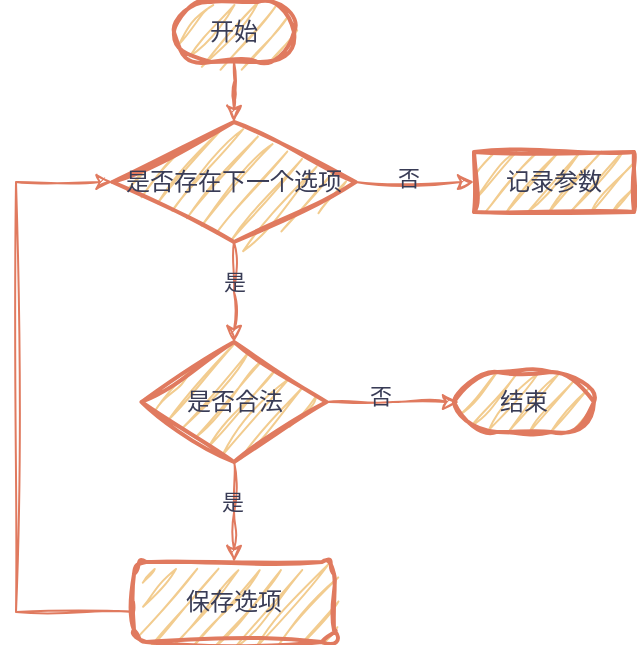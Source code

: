 <mxfile version="21.8.0" type="github">
  <diagram name="第 1 页" id="CIZObxfwiu4nC39L3cNf">
    <mxGraphModel dx="1502" dy="673" grid="1" gridSize="10" guides="1" tooltips="1" connect="1" arrows="1" fold="1" page="1" pageScale="1" pageWidth="827" pageHeight="1169" math="0" shadow="0">
      <root>
        <mxCell id="0" />
        <mxCell id="1" parent="0" />
        <mxCell id="7n34La2IfHk0FEFPZ-w6-3" value="" style="edgeStyle=orthogonalEdgeStyle;rounded=0;orthogonalLoop=1;jettySize=auto;html=1;labelBackgroundColor=none;strokeColor=#E07A5F;fontColor=default;sketch=1;curveFitting=1;jiggle=2;" parent="1" source="7n34La2IfHk0FEFPZ-w6-1" target="7n34La2IfHk0FEFPZ-w6-2" edge="1">
          <mxGeometry relative="1" as="geometry" />
        </mxCell>
        <mxCell id="7n34La2IfHk0FEFPZ-w6-1" value="开始" style="strokeWidth=2;html=1;shape=mxgraph.flowchart.terminator;whiteSpace=wrap;labelBackgroundColor=none;fillColor=#F2CC8F;strokeColor=#E07A5F;fontColor=#393C56;sketch=1;curveFitting=1;jiggle=2;" parent="1" vertex="1">
          <mxGeometry x="330" y="40" width="60" height="30" as="geometry" />
        </mxCell>
        <mxCell id="7n34La2IfHk0FEFPZ-w6-5" value="" style="edgeStyle=orthogonalEdgeStyle;rounded=0;orthogonalLoop=1;jettySize=auto;html=1;labelBackgroundColor=none;strokeColor=#E07A5F;fontColor=default;sketch=1;curveFitting=1;jiggle=2;" parent="1" source="7n34La2IfHk0FEFPZ-w6-2" target="7n34La2IfHk0FEFPZ-w6-4" edge="1">
          <mxGeometry relative="1" as="geometry" />
        </mxCell>
        <mxCell id="7n34La2IfHk0FEFPZ-w6-8" value="是" style="edgeLabel;html=1;align=center;verticalAlign=middle;resizable=0;points=[];labelBackgroundColor=none;fontColor=#393C56;sketch=1;curveFitting=1;jiggle=2;" parent="7n34La2IfHk0FEFPZ-w6-5" vertex="1" connectable="0">
          <mxGeometry x="-0.66" y="-2" relative="1" as="geometry">
            <mxPoint x="2" y="11" as="offset" />
          </mxGeometry>
        </mxCell>
        <mxCell id="7n34La2IfHk0FEFPZ-w6-7" value="" style="edgeStyle=orthogonalEdgeStyle;rounded=0;orthogonalLoop=1;jettySize=auto;html=1;labelBackgroundColor=none;strokeColor=#E07A5F;fontColor=default;sketch=1;curveFitting=1;jiggle=2;" parent="1" source="7n34La2IfHk0FEFPZ-w6-2" target="7n34La2IfHk0FEFPZ-w6-6" edge="1">
          <mxGeometry relative="1" as="geometry" />
        </mxCell>
        <mxCell id="7n34La2IfHk0FEFPZ-w6-9" value="否" style="edgeLabel;html=1;align=center;verticalAlign=middle;resizable=0;points=[];labelBackgroundColor=none;fontColor=#393C56;sketch=1;curveFitting=1;jiggle=2;" parent="7n34La2IfHk0FEFPZ-w6-7" vertex="1" connectable="0">
          <mxGeometry x="-0.122" y="2" relative="1" as="geometry">
            <mxPoint as="offset" />
          </mxGeometry>
        </mxCell>
        <mxCell id="7n34La2IfHk0FEFPZ-w6-2" value="是否存在下一个选项" style="rhombus;whiteSpace=wrap;html=1;strokeWidth=2;labelBackgroundColor=none;fillColor=#F2CC8F;strokeColor=#E07A5F;fontColor=#393C56;sketch=1;curveFitting=1;jiggle=2;" parent="1" vertex="1">
          <mxGeometry x="299.22" y="100" width="121.56" height="60" as="geometry" />
        </mxCell>
        <mxCell id="7n34La2IfHk0FEFPZ-w6-11" value="" style="edgeStyle=orthogonalEdgeStyle;rounded=0;orthogonalLoop=1;jettySize=auto;html=1;labelBackgroundColor=none;strokeColor=#E07A5F;fontColor=default;sketch=1;curveFitting=1;jiggle=2;" parent="1" source="7n34La2IfHk0FEFPZ-w6-4" target="7n34La2IfHk0FEFPZ-w6-10" edge="1">
          <mxGeometry relative="1" as="geometry" />
        </mxCell>
        <mxCell id="7n34La2IfHk0FEFPZ-w6-12" value="是" style="edgeLabel;html=1;align=center;verticalAlign=middle;resizable=0;points=[];labelBackgroundColor=none;fontColor=#393C56;sketch=1;curveFitting=1;jiggle=2;" parent="7n34La2IfHk0FEFPZ-w6-11" vertex="1" connectable="0">
          <mxGeometry x="-0.192" y="-1" relative="1" as="geometry">
            <mxPoint as="offset" />
          </mxGeometry>
        </mxCell>
        <mxCell id="7n34La2IfHk0FEFPZ-w6-14" value="" style="edgeStyle=orthogonalEdgeStyle;rounded=0;orthogonalLoop=1;jettySize=auto;html=1;labelBackgroundColor=none;strokeColor=#E07A5F;fontColor=default;sketch=1;curveFitting=1;jiggle=2;" parent="1" source="7n34La2IfHk0FEFPZ-w6-4" edge="1">
          <mxGeometry relative="1" as="geometry">
            <mxPoint x="472.5" y="240" as="targetPoint" />
          </mxGeometry>
        </mxCell>
        <mxCell id="7n34La2IfHk0FEFPZ-w6-15" value="否" style="edgeLabel;html=1;align=center;verticalAlign=middle;resizable=0;points=[];labelBackgroundColor=none;fontColor=#393C56;sketch=1;curveFitting=1;jiggle=2;" parent="7n34La2IfHk0FEFPZ-w6-14" vertex="1" connectable="0">
          <mxGeometry x="-0.204" y="3" relative="1" as="geometry">
            <mxPoint as="offset" />
          </mxGeometry>
        </mxCell>
        <mxCell id="7n34La2IfHk0FEFPZ-w6-4" value="是否合法" style="rhombus;whiteSpace=wrap;html=1;strokeWidth=2;labelBackgroundColor=none;fillColor=#F2CC8F;strokeColor=#E07A5F;fontColor=#393C56;sketch=1;curveFitting=1;jiggle=2;" parent="1" vertex="1">
          <mxGeometry x="313.75" y="210" width="92.5" height="60" as="geometry" />
        </mxCell>
        <mxCell id="7n34La2IfHk0FEFPZ-w6-6" value="记录参数" style="whiteSpace=wrap;html=1;strokeWidth=2;labelBackgroundColor=none;fillColor=#F2CC8F;strokeColor=#E07A5F;fontColor=#393C56;sketch=1;curveFitting=1;jiggle=2;" parent="1" vertex="1">
          <mxGeometry x="480" y="115" width="80" height="30" as="geometry" />
        </mxCell>
        <mxCell id="7n34La2IfHk0FEFPZ-w6-20" style="edgeStyle=orthogonalEdgeStyle;rounded=0;orthogonalLoop=1;jettySize=auto;html=1;exitX=0;exitY=0.5;exitDx=0;exitDy=0;entryX=0;entryY=0.5;entryDx=0;entryDy=0;labelBackgroundColor=none;strokeColor=#E07A5F;fontColor=default;sketch=1;curveFitting=1;jiggle=2;" parent="1" source="7n34La2IfHk0FEFPZ-w6-10" target="7n34La2IfHk0FEFPZ-w6-2" edge="1">
          <mxGeometry relative="1" as="geometry">
            <mxPoint x="250" y="135" as="targetPoint" />
            <mxPoint x="290" y="345" as="sourcePoint" />
            <Array as="points">
              <mxPoint x="310" y="345" />
              <mxPoint x="251" y="345" />
              <mxPoint x="251" y="130" />
            </Array>
          </mxGeometry>
        </mxCell>
        <mxCell id="7n34La2IfHk0FEFPZ-w6-10" value="保存选项" style="rounded=1;whiteSpace=wrap;html=1;strokeWidth=2;labelBackgroundColor=none;fillColor=#F2CC8F;strokeColor=#E07A5F;fontColor=#393C56;sketch=1;curveFitting=1;jiggle=2;" parent="1" vertex="1">
          <mxGeometry x="310" y="320" width="100" height="40" as="geometry" />
        </mxCell>
        <mxCell id="7n34La2IfHk0FEFPZ-w6-17" value="结束" style="strokeWidth=2;html=1;shape=mxgraph.flowchart.terminator;whiteSpace=wrap;labelBackgroundColor=none;fillColor=#F2CC8F;strokeColor=#E07A5F;fontColor=#393C56;sketch=1;curveFitting=1;jiggle=2;" parent="1" vertex="1">
          <mxGeometry x="470" y="225" width="70" height="30" as="geometry" />
        </mxCell>
      </root>
    </mxGraphModel>
  </diagram>
</mxfile>
